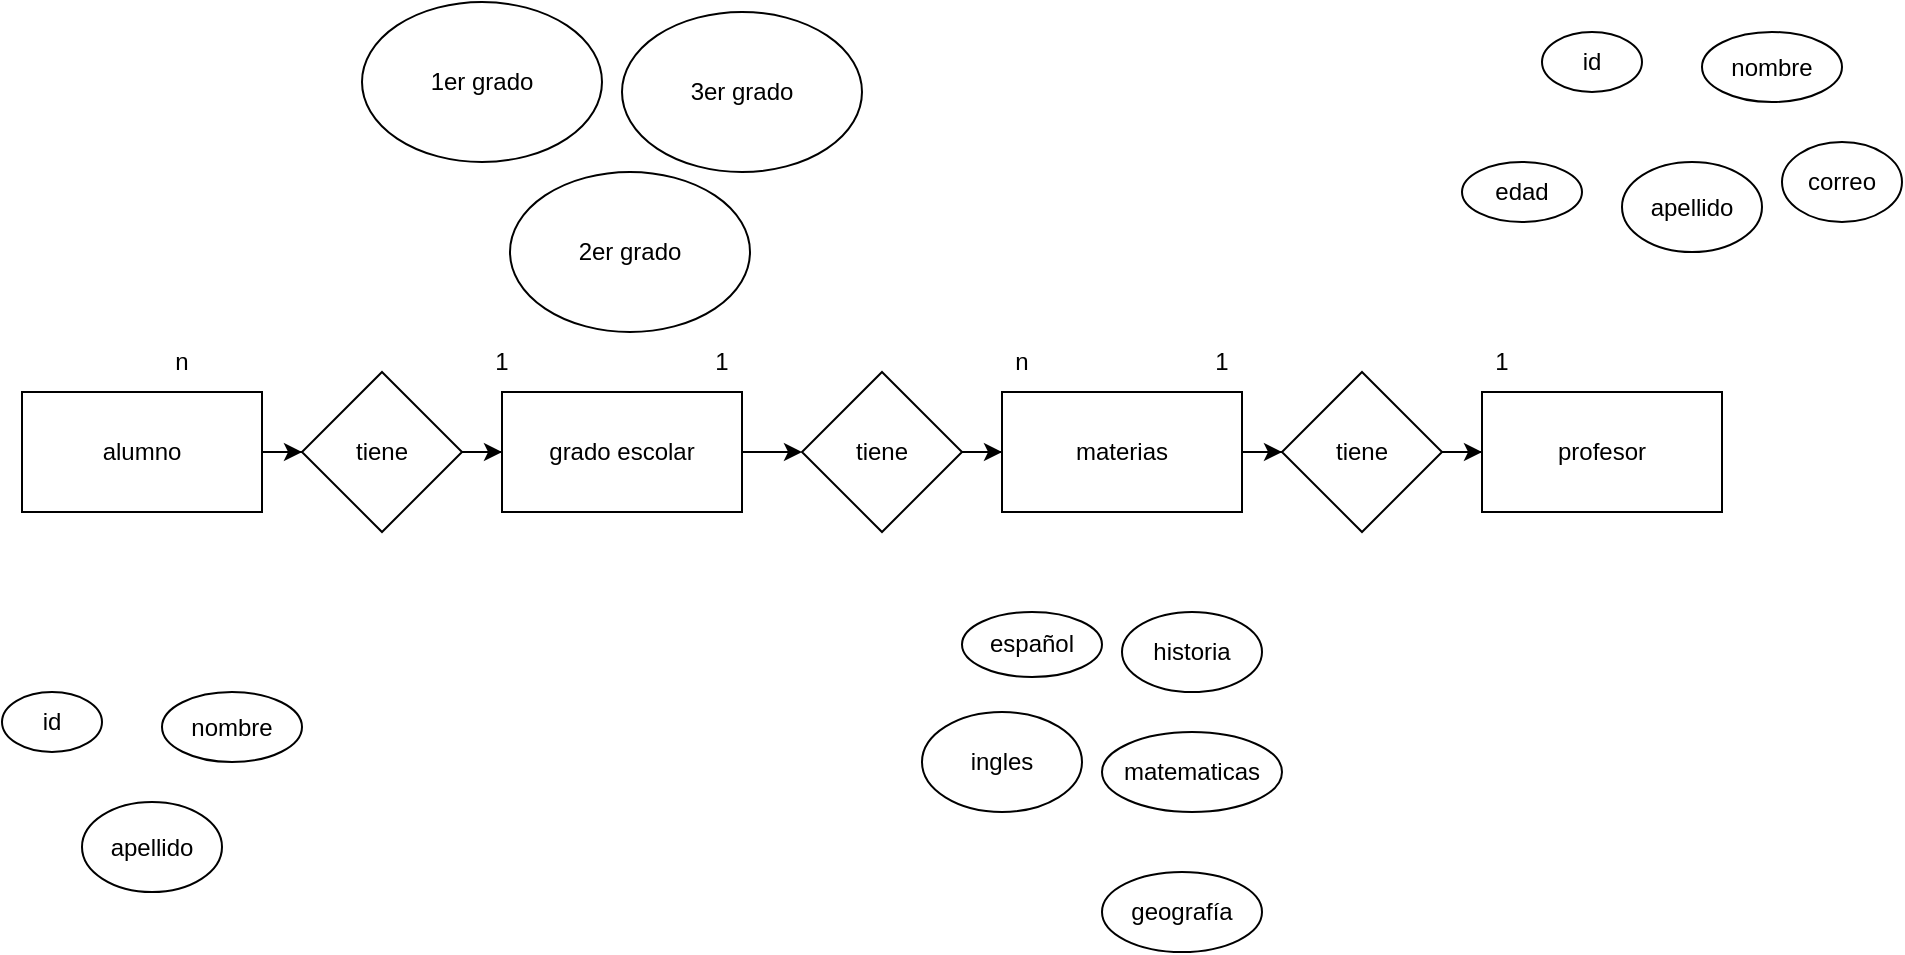 <mxfile version="22.0.4" type="github">
  <diagram name="Página-1" id="F_YoLNtKe5j_-Mwn2KJ2">
    <mxGraphModel dx="1050" dy="534" grid="1" gridSize="10" guides="1" tooltips="1" connect="1" arrows="1" fold="1" page="1" pageScale="1" pageWidth="827" pageHeight="1169" math="0" shadow="0">
      <root>
        <mxCell id="0" />
        <mxCell id="1" parent="0" />
        <mxCell id="AHNeRy6AKVvoYcPl0HVn-1" value="" style="edgeStyle=orthogonalEdgeStyle;rounded=0;orthogonalLoop=1;jettySize=auto;html=1;" edge="1" parent="1" source="AHNeRy6AKVvoYcPl0HVn-2" target="AHNeRy6AKVvoYcPl0HVn-8">
          <mxGeometry relative="1" as="geometry" />
        </mxCell>
        <mxCell id="AHNeRy6AKVvoYcPl0HVn-2" value="alumno" style="rounded=0;whiteSpace=wrap;html=1;" vertex="1" parent="1">
          <mxGeometry x="50" y="300" width="120" height="60" as="geometry" />
        </mxCell>
        <mxCell id="AHNeRy6AKVvoYcPl0HVn-3" value="" style="edgeStyle=orthogonalEdgeStyle;rounded=0;orthogonalLoop=1;jettySize=auto;html=1;" edge="1" parent="1" source="AHNeRy6AKVvoYcPl0HVn-4" target="AHNeRy6AKVvoYcPl0HVn-10">
          <mxGeometry relative="1" as="geometry" />
        </mxCell>
        <mxCell id="AHNeRy6AKVvoYcPl0HVn-4" value="grado escolar" style="rounded=0;whiteSpace=wrap;html=1;" vertex="1" parent="1">
          <mxGeometry x="290" y="300" width="120" height="60" as="geometry" />
        </mxCell>
        <mxCell id="AHNeRy6AKVvoYcPl0HVn-5" value="" style="edgeStyle=orthogonalEdgeStyle;rounded=0;orthogonalLoop=1;jettySize=auto;html=1;" edge="1" parent="1" source="AHNeRy6AKVvoYcPl0HVn-6" target="AHNeRy6AKVvoYcPl0HVn-23">
          <mxGeometry relative="1" as="geometry" />
        </mxCell>
        <mxCell id="AHNeRy6AKVvoYcPl0HVn-6" value="materias" style="rounded=0;whiteSpace=wrap;html=1;" vertex="1" parent="1">
          <mxGeometry x="540" y="300" width="120" height="60" as="geometry" />
        </mxCell>
        <mxCell id="AHNeRy6AKVvoYcPl0HVn-7" value="" style="edgeStyle=orthogonalEdgeStyle;rounded=0;orthogonalLoop=1;jettySize=auto;html=1;" edge="1" parent="1" source="AHNeRy6AKVvoYcPl0HVn-8" target="AHNeRy6AKVvoYcPl0HVn-4">
          <mxGeometry relative="1" as="geometry" />
        </mxCell>
        <mxCell id="AHNeRy6AKVvoYcPl0HVn-8" value="tiene" style="rhombus;whiteSpace=wrap;html=1;" vertex="1" parent="1">
          <mxGeometry x="190" y="290" width="80" height="80" as="geometry" />
        </mxCell>
        <mxCell id="AHNeRy6AKVvoYcPl0HVn-9" value="" style="edgeStyle=orthogonalEdgeStyle;rounded=0;orthogonalLoop=1;jettySize=auto;html=1;" edge="1" parent="1" source="AHNeRy6AKVvoYcPl0HVn-10" target="AHNeRy6AKVvoYcPl0HVn-6">
          <mxGeometry relative="1" as="geometry" />
        </mxCell>
        <mxCell id="AHNeRy6AKVvoYcPl0HVn-10" value="tiene" style="rhombus;whiteSpace=wrap;html=1;" vertex="1" parent="1">
          <mxGeometry x="440" y="290" width="80" height="80" as="geometry" />
        </mxCell>
        <mxCell id="AHNeRy6AKVvoYcPl0HVn-11" value="n" style="text;html=1;strokeColor=none;fillColor=none;align=center;verticalAlign=middle;whiteSpace=wrap;rounded=0;" vertex="1" parent="1">
          <mxGeometry x="100" y="270" width="60" height="30" as="geometry" />
        </mxCell>
        <mxCell id="AHNeRy6AKVvoYcPl0HVn-12" value="1" style="text;html=1;strokeColor=none;fillColor=none;align=center;verticalAlign=middle;whiteSpace=wrap;rounded=0;" vertex="1" parent="1">
          <mxGeometry x="260" y="270" width="60" height="30" as="geometry" />
        </mxCell>
        <mxCell id="AHNeRy6AKVvoYcPl0HVn-13" value="1" style="text;html=1;strokeColor=none;fillColor=none;align=center;verticalAlign=middle;whiteSpace=wrap;rounded=0;" vertex="1" parent="1">
          <mxGeometry x="370" y="270" width="60" height="30" as="geometry" />
        </mxCell>
        <mxCell id="AHNeRy6AKVvoYcPl0HVn-14" value="1" style="text;html=1;strokeColor=none;fillColor=none;align=center;verticalAlign=middle;whiteSpace=wrap;rounded=0;" vertex="1" parent="1">
          <mxGeometry x="760" y="270" width="60" height="30" as="geometry" />
        </mxCell>
        <mxCell id="AHNeRy6AKVvoYcPl0HVn-15" value="nombre" style="ellipse;whiteSpace=wrap;html=1;" vertex="1" parent="1">
          <mxGeometry x="120" y="450" width="70" height="35" as="geometry" />
        </mxCell>
        <mxCell id="AHNeRy6AKVvoYcPl0HVn-16" value="apellido" style="ellipse;whiteSpace=wrap;html=1;" vertex="1" parent="1">
          <mxGeometry x="80" y="505" width="70" height="45" as="geometry" />
        </mxCell>
        <mxCell id="AHNeRy6AKVvoYcPl0HVn-17" value="correo" style="ellipse;whiteSpace=wrap;html=1;" vertex="1" parent="1">
          <mxGeometry x="930" y="175" width="60" height="40" as="geometry" />
        </mxCell>
        <mxCell id="AHNeRy6AKVvoYcPl0HVn-18" value="id" style="ellipse;whiteSpace=wrap;html=1;" vertex="1" parent="1">
          <mxGeometry x="40" y="450" width="50" height="30" as="geometry" />
        </mxCell>
        <mxCell id="AHNeRy6AKVvoYcPl0HVn-19" value="profesor" style="rounded=0;whiteSpace=wrap;html=1;" vertex="1" parent="1">
          <mxGeometry x="780" y="300" width="120" height="60" as="geometry" />
        </mxCell>
        <mxCell id="AHNeRy6AKVvoYcPl0HVn-20" value="1" style="text;html=1;strokeColor=none;fillColor=none;align=center;verticalAlign=middle;whiteSpace=wrap;rounded=0;" vertex="1" parent="1">
          <mxGeometry x="620" y="270" width="60" height="30" as="geometry" />
        </mxCell>
        <mxCell id="AHNeRy6AKVvoYcPl0HVn-21" value="n" style="text;html=1;strokeColor=none;fillColor=none;align=center;verticalAlign=middle;whiteSpace=wrap;rounded=0;" vertex="1" parent="1">
          <mxGeometry x="520" y="270" width="60" height="30" as="geometry" />
        </mxCell>
        <mxCell id="AHNeRy6AKVvoYcPl0HVn-22" value="" style="edgeStyle=orthogonalEdgeStyle;rounded=0;orthogonalLoop=1;jettySize=auto;html=1;" edge="1" parent="1" source="AHNeRy6AKVvoYcPl0HVn-23" target="AHNeRy6AKVvoYcPl0HVn-19">
          <mxGeometry relative="1" as="geometry" />
        </mxCell>
        <mxCell id="AHNeRy6AKVvoYcPl0HVn-23" value="tiene" style="rhombus;whiteSpace=wrap;html=1;" vertex="1" parent="1">
          <mxGeometry x="680" y="290" width="80" height="80" as="geometry" />
        </mxCell>
        <mxCell id="AHNeRy6AKVvoYcPl0HVn-24" value="apellido" style="ellipse;whiteSpace=wrap;html=1;" vertex="1" parent="1">
          <mxGeometry x="850" y="185" width="70" height="45" as="geometry" />
        </mxCell>
        <mxCell id="AHNeRy6AKVvoYcPl0HVn-25" value="nombre" style="ellipse;whiteSpace=wrap;html=1;" vertex="1" parent="1">
          <mxGeometry x="890" y="120" width="70" height="35" as="geometry" />
        </mxCell>
        <mxCell id="AHNeRy6AKVvoYcPl0HVn-26" value="id" style="ellipse;whiteSpace=wrap;html=1;" vertex="1" parent="1">
          <mxGeometry x="810" y="120" width="50" height="30" as="geometry" />
        </mxCell>
        <mxCell id="AHNeRy6AKVvoYcPl0HVn-27" value="edad" style="ellipse;whiteSpace=wrap;html=1;" vertex="1" parent="1">
          <mxGeometry x="770" y="185" width="60" height="30" as="geometry" />
        </mxCell>
        <mxCell id="AHNeRy6AKVvoYcPl0HVn-28" value="español" style="ellipse;whiteSpace=wrap;html=1;" vertex="1" parent="1">
          <mxGeometry x="520" y="410" width="70" height="32.5" as="geometry" />
        </mxCell>
        <mxCell id="AHNeRy6AKVvoYcPl0HVn-29" value="matematicas" style="ellipse;whiteSpace=wrap;html=1;" vertex="1" parent="1">
          <mxGeometry x="590" y="470" width="90" height="40" as="geometry" />
        </mxCell>
        <mxCell id="AHNeRy6AKVvoYcPl0HVn-30" value="ingles" style="ellipse;whiteSpace=wrap;html=1;" vertex="1" parent="1">
          <mxGeometry x="500" y="460" width="80" height="50" as="geometry" />
        </mxCell>
        <mxCell id="AHNeRy6AKVvoYcPl0HVn-31" value="1er grado" style="ellipse;whiteSpace=wrap;html=1;" vertex="1" parent="1">
          <mxGeometry x="220" y="105" width="120" height="80" as="geometry" />
        </mxCell>
        <mxCell id="AHNeRy6AKVvoYcPl0HVn-32" value="2er grado" style="ellipse;whiteSpace=wrap;html=1;" vertex="1" parent="1">
          <mxGeometry x="294" y="190" width="120" height="80" as="geometry" />
        </mxCell>
        <mxCell id="AHNeRy6AKVvoYcPl0HVn-33" value="3er grado" style="ellipse;whiteSpace=wrap;html=1;" vertex="1" parent="1">
          <mxGeometry x="350" y="110" width="120" height="80" as="geometry" />
        </mxCell>
        <mxCell id="AHNeRy6AKVvoYcPl0HVn-34" value="geografía" style="ellipse;whiteSpace=wrap;html=1;" vertex="1" parent="1">
          <mxGeometry x="590" y="540" width="80" height="40" as="geometry" />
        </mxCell>
        <mxCell id="AHNeRy6AKVvoYcPl0HVn-35" value="historia" style="ellipse;whiteSpace=wrap;html=1;" vertex="1" parent="1">
          <mxGeometry x="600" y="410" width="70" height="40" as="geometry" />
        </mxCell>
      </root>
    </mxGraphModel>
  </diagram>
</mxfile>
